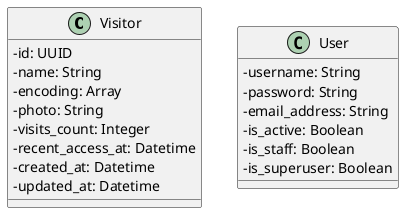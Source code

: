 @startuml
skinparam classAttributeIconSize 0
class Visitor {
 -id: UUID
 -name: String
 -encoding: Array
 -photo: String
 -visits_count: Integer
 -recent_access_at: Datetime
 -created_at: Datetime
 -updated_at: Datetime
}

class User{
    -username: String
    -password: String
    -email_address: String
    -is_active: Boolean
    -is_staff: Boolean
    -is_superuser: Boolean
}
@enduml